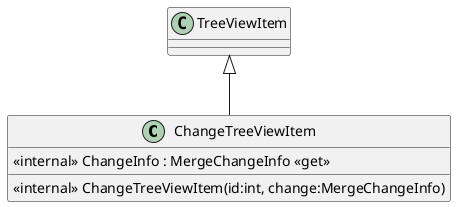 @startuml
class ChangeTreeViewItem {
    <<internal>> ChangeInfo : MergeChangeInfo <<get>>
    <<internal>> ChangeTreeViewItem(id:int, change:MergeChangeInfo)
}
TreeViewItem <|-- ChangeTreeViewItem
@enduml
